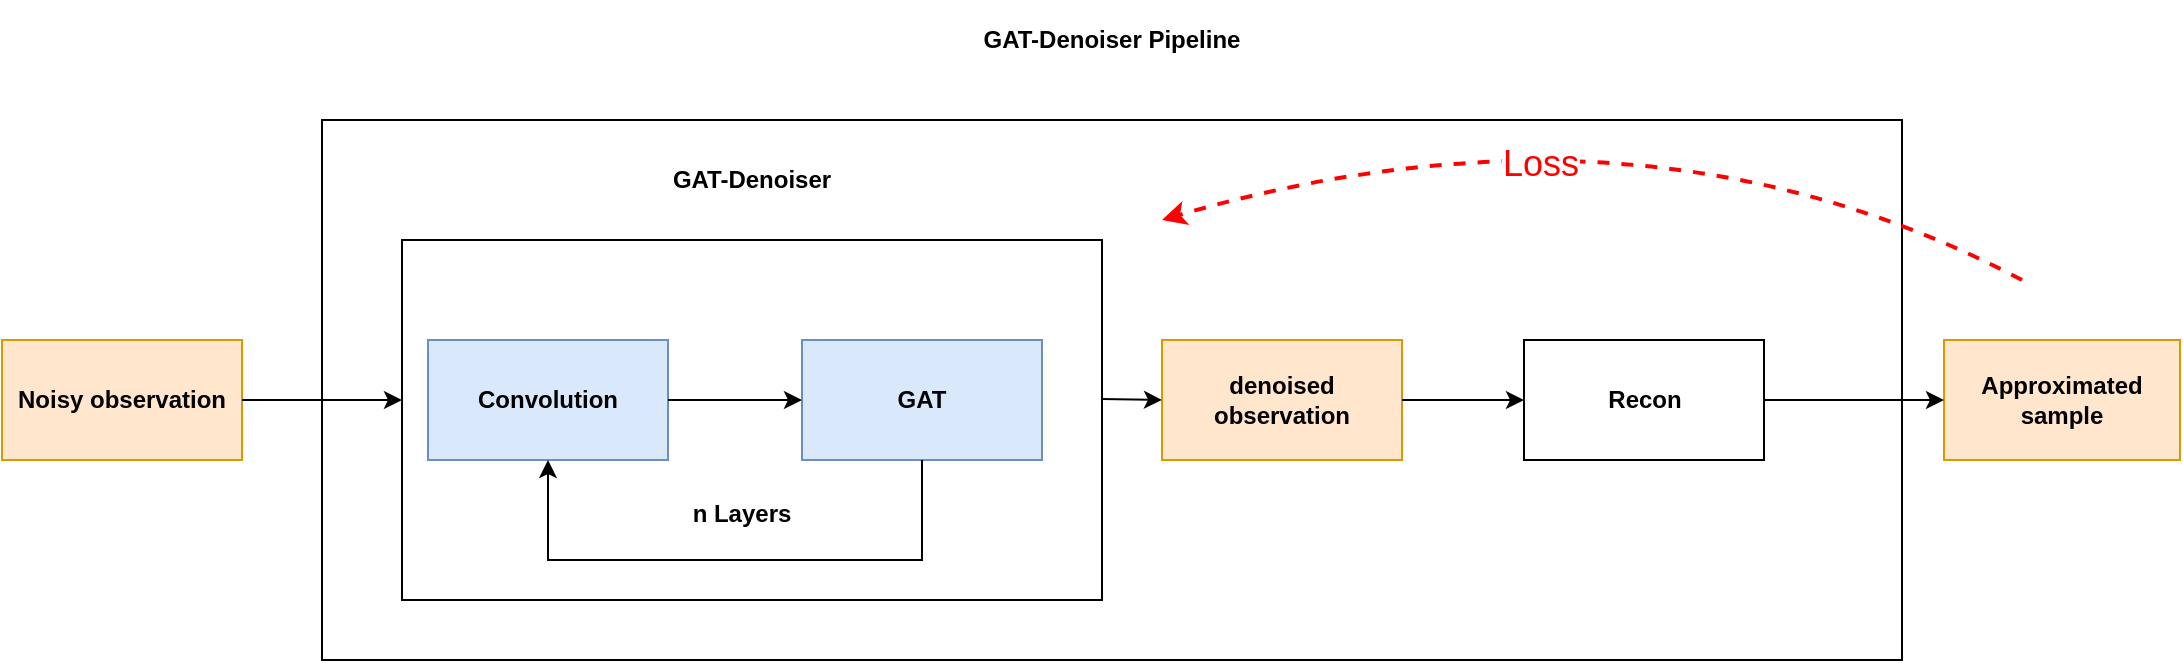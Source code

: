 <mxfile version="19.0.3" type="device"><diagram id="IVW-D5IY_ifht7UYDe2h" name="Seite-1"><mxGraphModel dx="1422" dy="865" grid="1" gridSize="10" guides="1" tooltips="1" connect="1" arrows="1" fold="1" page="1" pageScale="1" pageWidth="827" pageHeight="1169" math="0" shadow="0"><root><mxCell id="0"/><mxCell id="1" parent="0"/><mxCell id="yXlWfUv92L7bOnYATOFU-22" value="" style="rounded=0;whiteSpace=wrap;html=1;fillColor=none;fontStyle=1" parent="1" vertex="1"><mxGeometry x="160" y="380" width="790" height="270" as="geometry"/></mxCell><mxCell id="yXlWfUv92L7bOnYATOFU-1" value="" style="rounded=0;whiteSpace=wrap;html=1;fillColor=none;fontStyle=1" parent="1" vertex="1"><mxGeometry x="200" y="440" width="350" height="180" as="geometry"/></mxCell><mxCell id="yXlWfUv92L7bOnYATOFU-4" value="Noisy observation" style="rounded=0;whiteSpace=wrap;html=1;fillColor=#ffe6cc;strokeColor=#d79b00;fontStyle=1" parent="1" vertex="1"><mxGeometry y="490" width="120" height="60" as="geometry"/></mxCell><mxCell id="yXlWfUv92L7bOnYATOFU-5" value="Convolution" style="rounded=0;whiteSpace=wrap;html=1;fillColor=#dae8fc;strokeColor=#6c8ebf;fontStyle=1" parent="1" vertex="1"><mxGeometry x="213" y="490" width="120" height="60" as="geometry"/></mxCell><mxCell id="yXlWfUv92L7bOnYATOFU-6" value="GAT" style="rounded=0;whiteSpace=wrap;html=1;fillColor=#dae8fc;strokeColor=#6c8ebf;fontStyle=1" parent="1" vertex="1"><mxGeometry x="400" y="490" width="120" height="60" as="geometry"/></mxCell><mxCell id="yXlWfUv92L7bOnYATOFU-7" value="GAT-Denoiser" style="text;html=1;strokeColor=none;fillColor=none;align=center;verticalAlign=middle;whiteSpace=wrap;rounded=0;fontStyle=1" parent="1" vertex="1"><mxGeometry x="275" y="390" width="200" height="40" as="geometry"/></mxCell><mxCell id="yXlWfUv92L7bOnYATOFU-8" value="denoised observation" style="rounded=0;whiteSpace=wrap;html=1;fillColor=#ffe6cc;strokeColor=#d79b00;fontStyle=1" parent="1" vertex="1"><mxGeometry x="580" y="490" width="120" height="60" as="geometry"/></mxCell><mxCell id="yXlWfUv92L7bOnYATOFU-9" value="" style="endArrow=classic;html=1;rounded=0;fontStyle=1" parent="1" source="yXlWfUv92L7bOnYATOFU-4" edge="1"><mxGeometry width="50" height="50" relative="1" as="geometry"><mxPoint x="310" y="540" as="sourcePoint"/><mxPoint x="200" y="520" as="targetPoint"/><Array as="points"/></mxGeometry></mxCell><mxCell id="yXlWfUv92L7bOnYATOFU-10" value="" style="endArrow=classic;html=1;rounded=0;fontSize=16;entryX=0;entryY=0.5;entryDx=0;entryDy=0;exitX=0.999;exitY=0.442;exitDx=0;exitDy=0;exitPerimeter=0;fontStyle=1" parent="1" source="yXlWfUv92L7bOnYATOFU-1" target="yXlWfUv92L7bOnYATOFU-8" edge="1"><mxGeometry width="50" height="50" relative="1" as="geometry"><mxPoint x="560" y="520" as="sourcePoint"/><mxPoint x="700" y="520" as="targetPoint"/><Array as="points"/></mxGeometry></mxCell><mxCell id="yXlWfUv92L7bOnYATOFU-11" value="" style="endArrow=classic;html=1;rounded=0;fontSize=16;exitX=1;exitY=0.5;exitDx=0;exitDy=0;entryX=0;entryY=0.5;entryDx=0;entryDy=0;fontStyle=1" parent="1" source="yXlWfUv92L7bOnYATOFU-5" target="yXlWfUv92L7bOnYATOFU-6" edge="1"><mxGeometry width="50" height="50" relative="1" as="geometry"><mxPoint x="200" y="500" as="sourcePoint"/><mxPoint x="250" y="450" as="targetPoint"/></mxGeometry></mxCell><mxCell id="yXlWfUv92L7bOnYATOFU-12" value="" style="endArrow=classic;html=1;rounded=0;fontSize=16;exitX=0.5;exitY=1;exitDx=0;exitDy=0;entryX=0.5;entryY=1;entryDx=0;entryDy=0;fontStyle=1" parent="1" source="yXlWfUv92L7bOnYATOFU-6" target="yXlWfUv92L7bOnYATOFU-5" edge="1"><mxGeometry width="50" height="50" relative="1" as="geometry"><mxPoint x="200" y="510" as="sourcePoint"/><mxPoint x="250" y="460" as="targetPoint"/><Array as="points"><mxPoint x="460" y="600"/><mxPoint x="273" y="600"/></Array></mxGeometry></mxCell><mxCell id="yXlWfUv92L7bOnYATOFU-13" value="&lt;font style=&quot;font-size: 12px;&quot;&gt;&lt;span&gt;n Layers&lt;/span&gt;&lt;/font&gt;" style="text;html=1;strokeColor=none;fillColor=none;align=center;verticalAlign=middle;whiteSpace=wrap;rounded=0;fontSize=16;fontStyle=1" parent="1" vertex="1"><mxGeometry x="340" y="560" width="60" height="30" as="geometry"/></mxCell><mxCell id="yXlWfUv92L7bOnYATOFU-14" value="" style="rounded=0;whiteSpace=wrap;html=1;fillColor=none;fontStyle=1" parent="1" vertex="1"><mxGeometry x="761" y="490" width="120" height="60" as="geometry"/></mxCell><mxCell id="yXlWfUv92L7bOnYATOFU-15" value="Recon" style="text;html=1;strokeColor=none;fillColor=none;align=center;verticalAlign=middle;whiteSpace=wrap;rounded=0;fontStyle=1" parent="1" vertex="1"><mxGeometry x="773.5" y="510" width="95" height="20" as="geometry"/></mxCell><mxCell id="yXlWfUv92L7bOnYATOFU-18" value="Approximated&lt;br&gt;sample" style="rounded=0;whiteSpace=wrap;html=1;fillColor=#ffe6cc;strokeColor=#d79b00;fontStyle=1" parent="1" vertex="1"><mxGeometry x="971" y="490" width="118" height="60" as="geometry"/></mxCell><mxCell id="yXlWfUv92L7bOnYATOFU-19" value="" style="endArrow=classic;html=1;rounded=0;fontSize=16;entryX=0;entryY=0.5;entryDx=0;entryDy=0;exitX=1;exitY=0.5;exitDx=0;exitDy=0;fontStyle=1" parent="1" source="yXlWfUv92L7bOnYATOFU-8" target="yXlWfUv92L7bOnYATOFU-14" edge="1"><mxGeometry width="50" height="50" relative="1" as="geometry"><mxPoint x="570" y="530" as="sourcePoint"/><mxPoint x="600" y="530" as="targetPoint"/><Array as="points"/></mxGeometry></mxCell><mxCell id="yXlWfUv92L7bOnYATOFU-21" value="" style="endArrow=classic;html=1;rounded=0;exitX=1;exitY=0.5;exitDx=0;exitDy=0;entryX=0;entryY=0.5;entryDx=0;entryDy=0;fontStyle=1" parent="1" target="yXlWfUv92L7bOnYATOFU-18" edge="1"><mxGeometry width="50" height="50" relative="1" as="geometry"><mxPoint x="881" y="520" as="sourcePoint"/><mxPoint x="590" y="500" as="targetPoint"/></mxGeometry></mxCell><mxCell id="L75CUIQx_D65GM6t9KL9-1" value="GAT-Denoiser Pipeline" style="text;html=1;strokeColor=none;fillColor=none;align=center;verticalAlign=middle;whiteSpace=wrap;rounded=0;fontStyle=1" parent="1" vertex="1"><mxGeometry x="455" y="320" width="200" height="40" as="geometry"/></mxCell><mxCell id="1YtLQBvOLrAR-cQ6zENm-2" value="" style="curved=1;endArrow=classic;html=1;rounded=0;strokeColor=#FF0000;dashed=1;strokeWidth=2;" edge="1" parent="1"><mxGeometry width="50" height="50" relative="1" as="geometry"><mxPoint x="1010" y="460" as="sourcePoint"/><mxPoint x="580" y="430" as="targetPoint"/><Array as="points"><mxPoint x="820" y="360"/></Array></mxGeometry></mxCell><mxCell id="1YtLQBvOLrAR-cQ6zENm-3" value="&lt;font color=&quot;#ff0000&quot; style=&quot;font-size: 18px;&quot;&gt;Loss&lt;/font&gt;" style="edgeLabel;html=1;align=center;verticalAlign=middle;resizable=0;points=[];" vertex="1" connectable="0" parent="1YtLQBvOLrAR-cQ6zENm-2"><mxGeometry x="0.215" y="25" relative="1" as="geometry"><mxPoint x="7" y="-1" as="offset"/></mxGeometry></mxCell></root></mxGraphModel></diagram></mxfile>